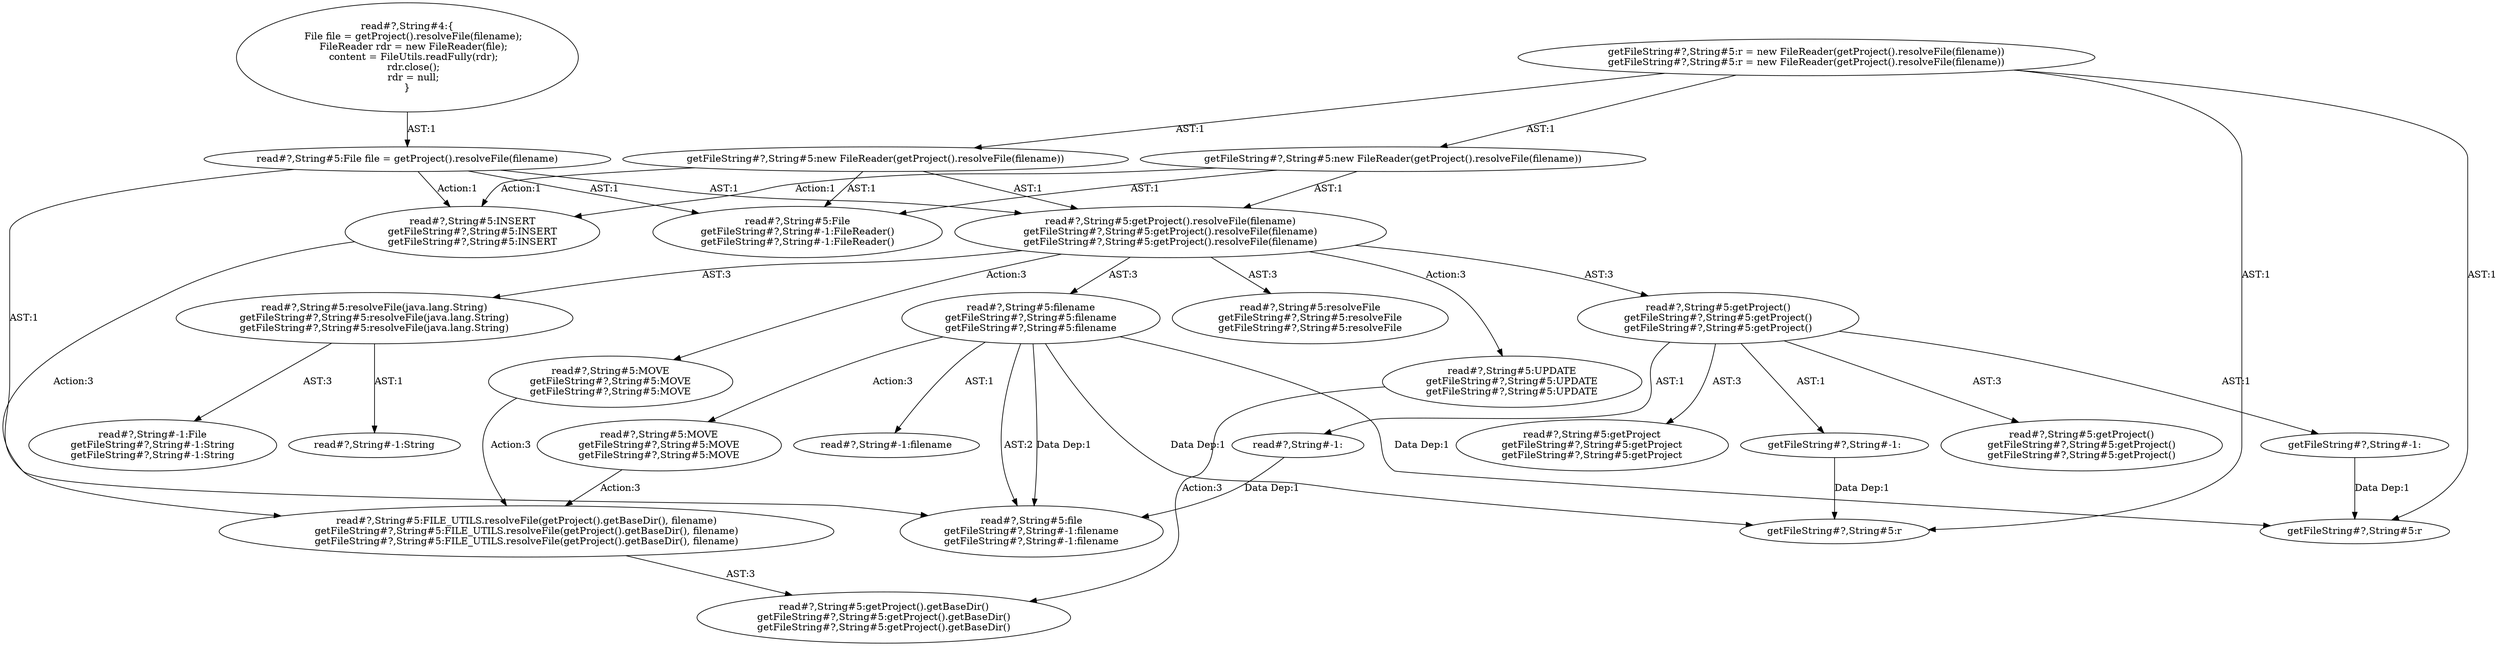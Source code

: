 digraph "Pattern" {
0 [label="read#?,String#5:UPDATE
getFileString#?,String#5:UPDATE
getFileString#?,String#5:UPDATE" shape=ellipse]
1 [label="read#?,String#5:getProject().resolveFile(filename)
getFileString#?,String#5:getProject().resolveFile(filename)
getFileString#?,String#5:getProject().resolveFile(filename)" shape=ellipse]
2 [label="read#?,String#5:File file = getProject().resolveFile(filename)" shape=ellipse]
3 [label="read#?,String#4:\{
    File file = getProject().resolveFile(filename);
    FileReader rdr = new FileReader(file);
    content = FileUtils.readFully(rdr);
    rdr.close();
    rdr = null;
\}" shape=ellipse]
4 [label="read#?,String#5:file
getFileString#?,String#-1:filename
getFileString#?,String#-1:filename" shape=ellipse]
5 [label="read#?,String#5:File
getFileString#?,String#-1:FileReader()
getFileString#?,String#-1:FileReader()" shape=ellipse]
6 [label="read#?,String#5:INSERT
getFileString#?,String#5:INSERT
getFileString#?,String#5:INSERT" shape=ellipse]
7 [label="read#?,String#5:resolveFile
getFileString#?,String#5:resolveFile
getFileString#?,String#5:resolveFile" shape=ellipse]
8 [label="read#?,String#5:getProject()
getFileString#?,String#5:getProject()
getFileString#?,String#5:getProject()" shape=ellipse]
9 [label="read#?,String#5:getProject
getFileString#?,String#5:getProject
getFileString#?,String#5:getProject" shape=ellipse]
10 [label="read#?,String#-1:" shape=ellipse]
11 [label="read#?,String#5:getProject()
getFileString#?,String#5:getProject()
getFileString#?,String#5:getProject()" shape=ellipse]
12 [label="read#?,String#5:resolveFile(java.lang.String)
getFileString#?,String#5:resolveFile(java.lang.String)
getFileString#?,String#5:resolveFile(java.lang.String)" shape=ellipse]
13 [label="read#?,String#-1:File
getFileString#?,String#-1:String
getFileString#?,String#-1:String" shape=ellipse]
14 [label="read#?,String#-1:String" shape=ellipse]
15 [label="read#?,String#5:filename
getFileString#?,String#5:filename
getFileString#?,String#5:filename" shape=ellipse]
16 [label="read#?,String#-1:filename" shape=ellipse]
17 [label="read#?,String#5:MOVE
getFileString#?,String#5:MOVE
getFileString#?,String#5:MOVE" shape=ellipse]
18 [label="read#?,String#5:MOVE
getFileString#?,String#5:MOVE
getFileString#?,String#5:MOVE" shape=ellipse]
19 [label="read#?,String#5:FILE_UTILS.resolveFile(getProject().getBaseDir(), filename)
getFileString#?,String#5:FILE_UTILS.resolveFile(getProject().getBaseDir(), filename)
getFileString#?,String#5:FILE_UTILS.resolveFile(getProject().getBaseDir(), filename)" shape=ellipse]
20 [label="read#?,String#5:getProject().getBaseDir()
getFileString#?,String#5:getProject().getBaseDir()
getFileString#?,String#5:getProject().getBaseDir()" shape=ellipse]
21 [label="getFileString#?,String#-1:" shape=ellipse]
22 [label="getFileString#?,String#5:r" shape=ellipse]
23 [label="getFileString#?,String#5:new FileReader(getProject().resolveFile(filename))" shape=ellipse]
24 [label="getFileString#?,String#5:r = new FileReader(getProject().resolveFile(filename))
getFileString#?,String#5:r = new FileReader(getProject().resolveFile(filename))" shape=ellipse]
25 [label="getFileString#?,String#-1:" shape=ellipse]
26 [label="getFileString#?,String#5:new FileReader(getProject().resolveFile(filename))" shape=ellipse]
27 [label="getFileString#?,String#5:r" shape=ellipse]
0 -> 20 [label="Action:3"];
1 -> 0 [label="Action:3"];
1 -> 7 [label="AST:3"];
1 -> 8 [label="AST:3"];
1 -> 12 [label="AST:3"];
1 -> 15 [label="AST:3"];
1 -> 18 [label="Action:3"];
2 -> 1 [label="AST:1"];
2 -> 4 [label="AST:1"];
2 -> 5 [label="AST:1"];
2 -> 6 [label="Action:1"];
3 -> 2 [label="AST:1"];
6 -> 19 [label="Action:3"];
8 -> 9 [label="AST:3"];
8 -> 10 [label="AST:1"];
8 -> 11 [label="AST:3"];
8 -> 21 [label="AST:1"];
8 -> 25 [label="AST:1"];
10 -> 4 [label="Data Dep:1"];
12 -> 13 [label="AST:3"];
12 -> 14 [label="AST:1"];
15 -> 4 [label="Data Dep:1"];
15 -> 16 [label="AST:1"];
15 -> 17 [label="Action:3"];
15 -> 4 [label="AST:2"];
15 -> 22 [label="Data Dep:1"];
15 -> 27 [label="Data Dep:1"];
17 -> 19 [label="Action:3"];
18 -> 19 [label="Action:3"];
19 -> 20 [label="AST:3"];
21 -> 22 [label="Data Dep:1"];
23 -> 5 [label="AST:1"];
23 -> 1 [label="AST:1"];
23 -> 6 [label="Action:1"];
24 -> 22 [label="AST:1"];
24 -> 23 [label="AST:1"];
24 -> 26 [label="AST:1"];
24 -> 27 [label="AST:1"];
25 -> 27 [label="Data Dep:1"];
26 -> 5 [label="AST:1"];
26 -> 1 [label="AST:1"];
26 -> 6 [label="Action:1"];
}